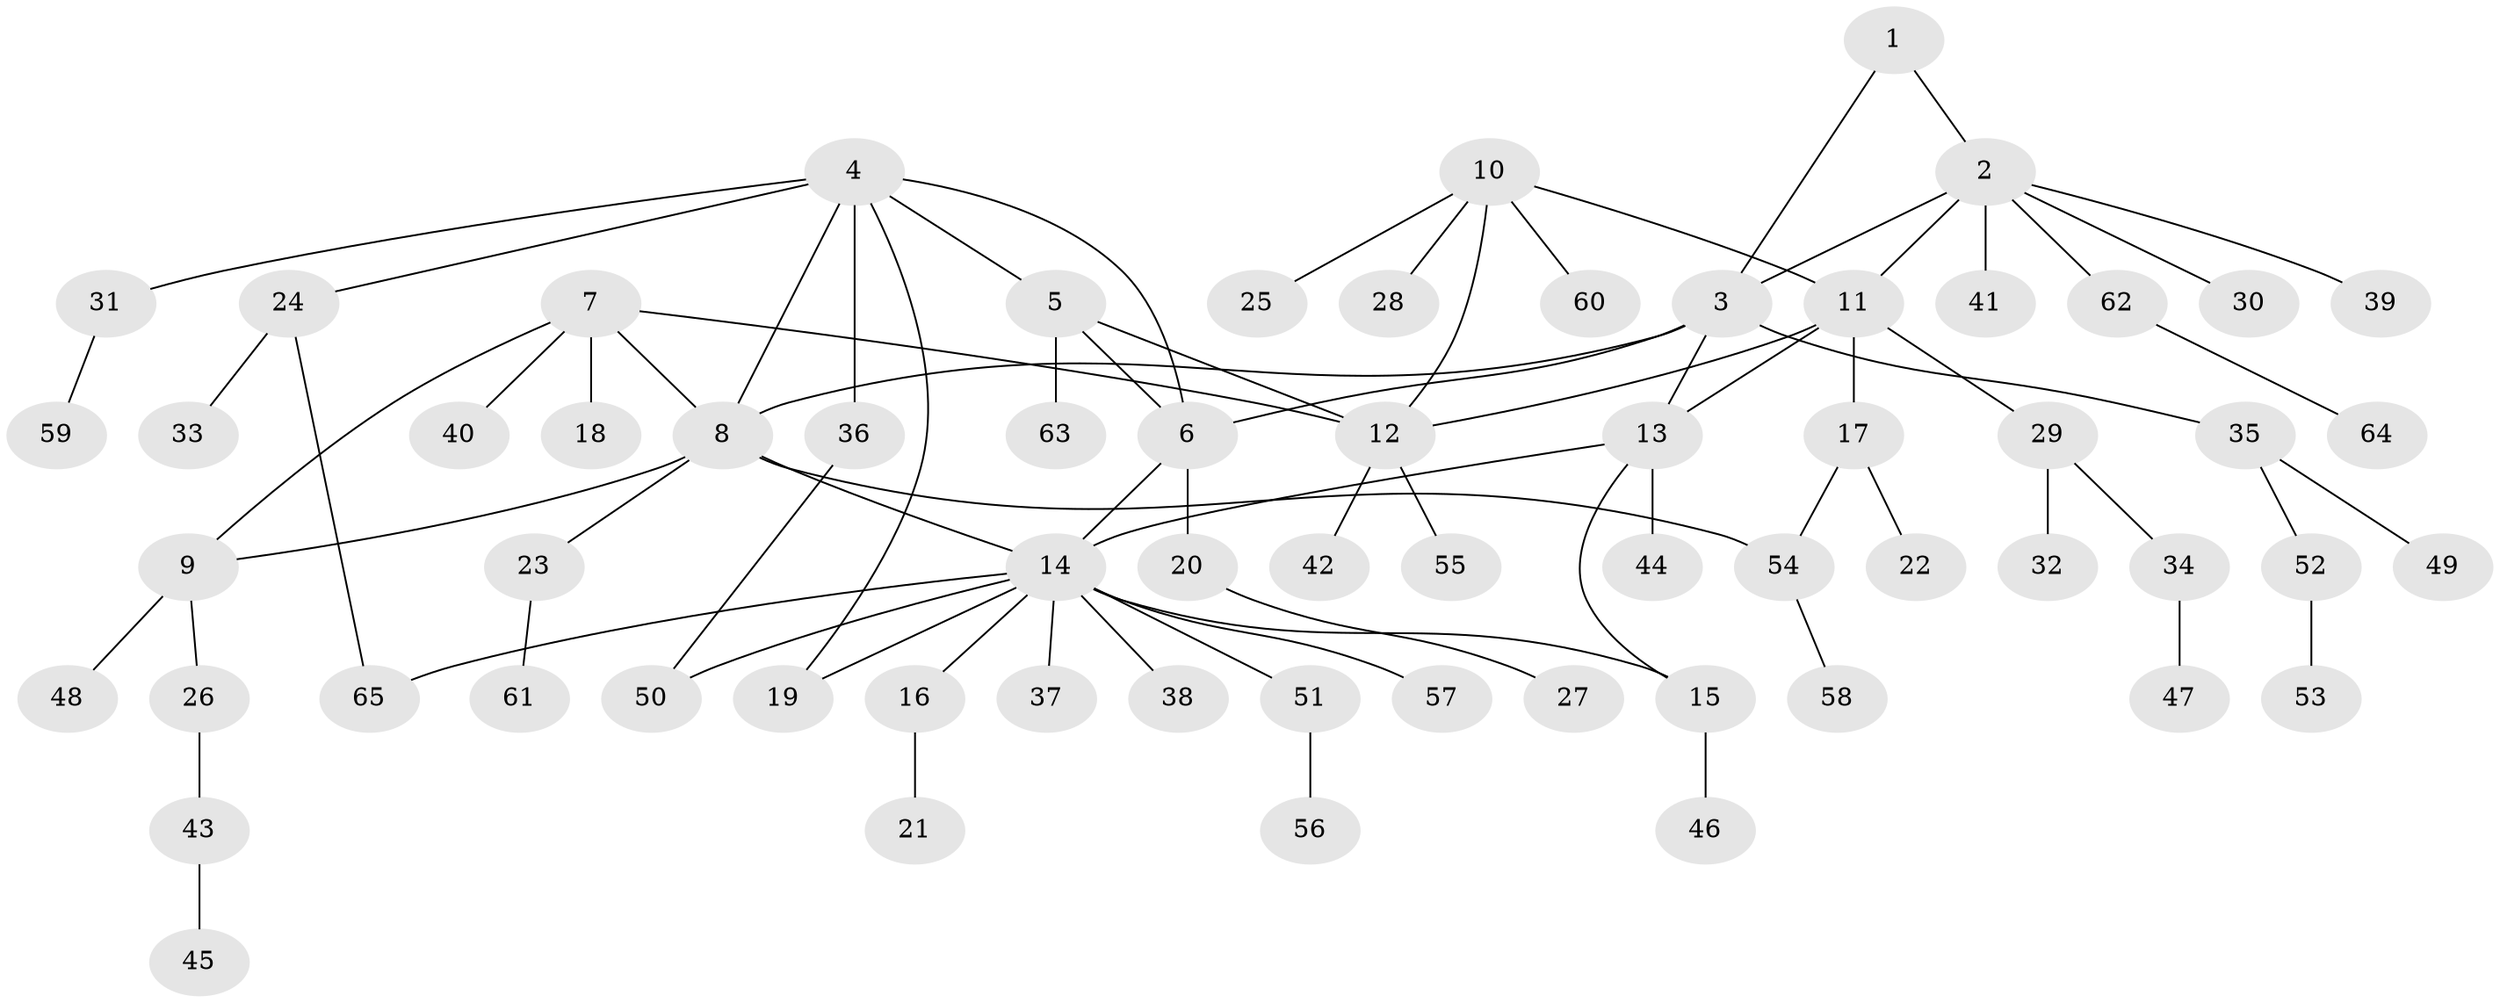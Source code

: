 // Generated by graph-tools (version 1.1) at 2025/37/03/09/25 02:37:46]
// undirected, 65 vertices, 79 edges
graph export_dot {
graph [start="1"]
  node [color=gray90,style=filled];
  1;
  2;
  3;
  4;
  5;
  6;
  7;
  8;
  9;
  10;
  11;
  12;
  13;
  14;
  15;
  16;
  17;
  18;
  19;
  20;
  21;
  22;
  23;
  24;
  25;
  26;
  27;
  28;
  29;
  30;
  31;
  32;
  33;
  34;
  35;
  36;
  37;
  38;
  39;
  40;
  41;
  42;
  43;
  44;
  45;
  46;
  47;
  48;
  49;
  50;
  51;
  52;
  53;
  54;
  55;
  56;
  57;
  58;
  59;
  60;
  61;
  62;
  63;
  64;
  65;
  1 -- 2;
  1 -- 3;
  2 -- 3;
  2 -- 11;
  2 -- 30;
  2 -- 39;
  2 -- 41;
  2 -- 62;
  3 -- 6;
  3 -- 8;
  3 -- 13;
  3 -- 35;
  4 -- 5;
  4 -- 6;
  4 -- 8;
  4 -- 19;
  4 -- 24;
  4 -- 31;
  4 -- 36;
  5 -- 6;
  5 -- 12;
  5 -- 63;
  6 -- 14;
  6 -- 20;
  7 -- 8;
  7 -- 9;
  7 -- 12;
  7 -- 18;
  7 -- 40;
  8 -- 9;
  8 -- 14;
  8 -- 23;
  8 -- 54;
  9 -- 26;
  9 -- 48;
  10 -- 11;
  10 -- 12;
  10 -- 25;
  10 -- 28;
  10 -- 60;
  11 -- 12;
  11 -- 13;
  11 -- 17;
  11 -- 29;
  12 -- 42;
  12 -- 55;
  13 -- 14;
  13 -- 15;
  13 -- 44;
  14 -- 15;
  14 -- 16;
  14 -- 19;
  14 -- 37;
  14 -- 38;
  14 -- 50;
  14 -- 51;
  14 -- 57;
  14 -- 65;
  15 -- 46;
  16 -- 21;
  17 -- 22;
  17 -- 54;
  20 -- 27;
  23 -- 61;
  24 -- 33;
  24 -- 65;
  26 -- 43;
  29 -- 32;
  29 -- 34;
  31 -- 59;
  34 -- 47;
  35 -- 49;
  35 -- 52;
  36 -- 50;
  43 -- 45;
  51 -- 56;
  52 -- 53;
  54 -- 58;
  62 -- 64;
}

